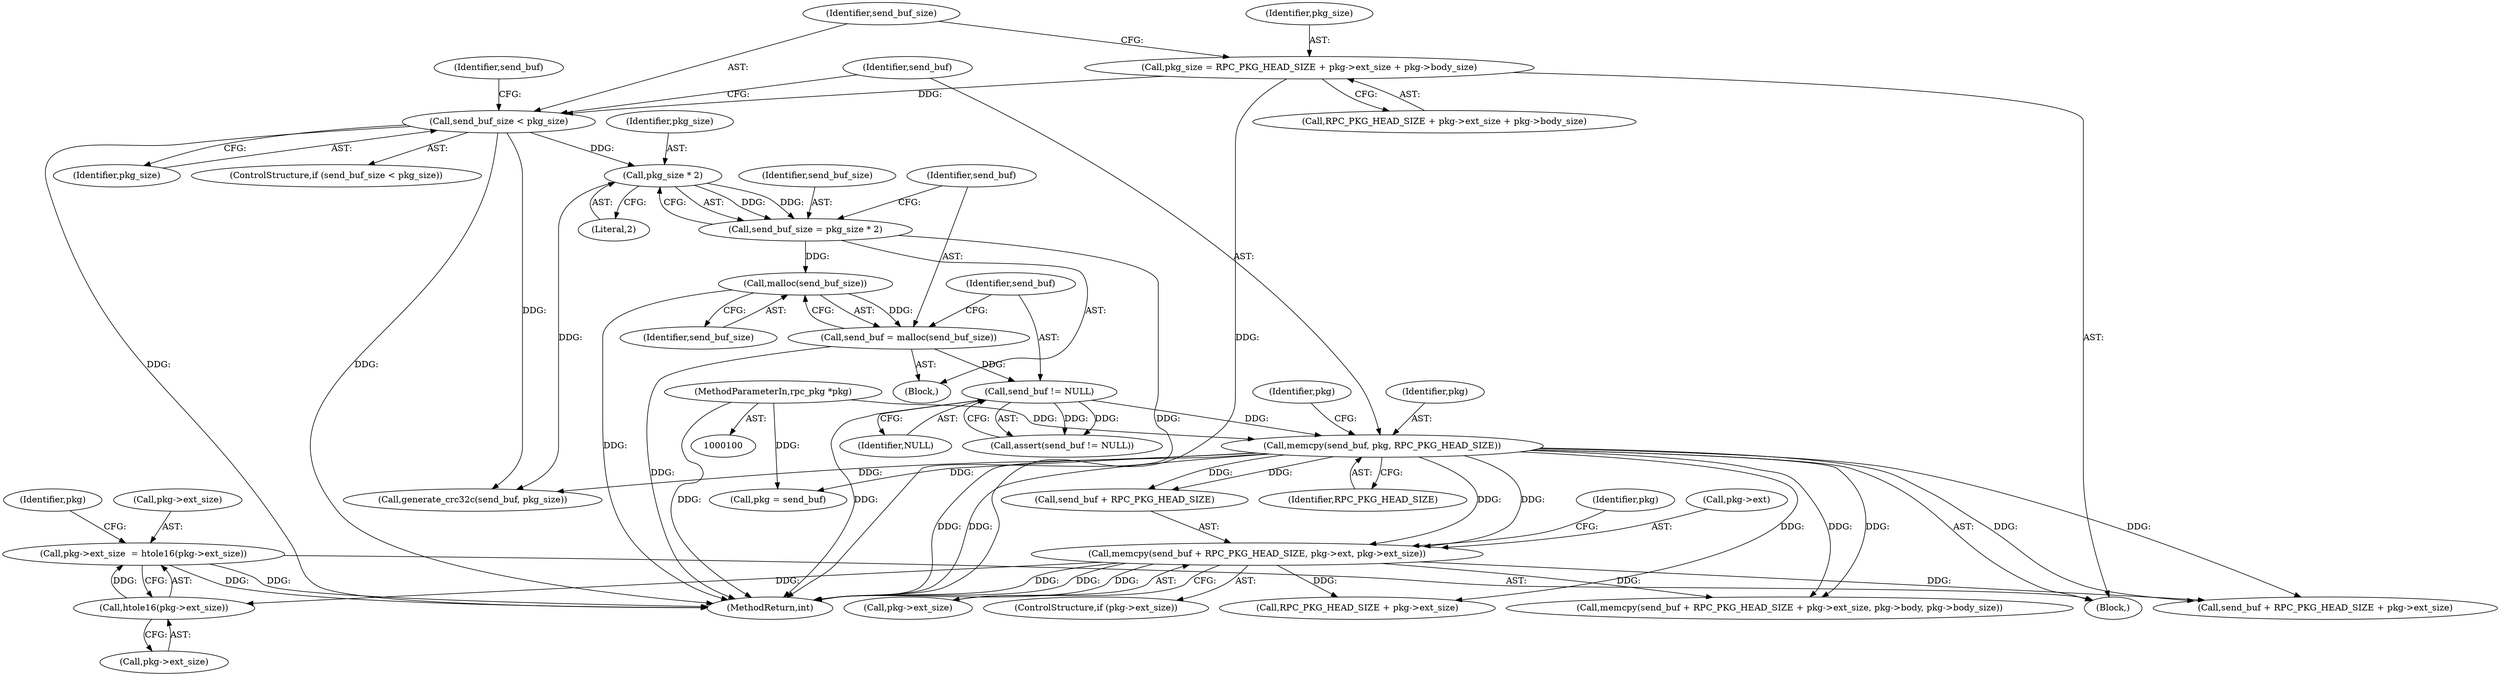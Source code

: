 digraph "0_viabtc_exchange_server_4a7c27bfe98f409623d4d857894d017ff0672cc9#diff-515c81af848352583bff286d6224875f_1@pointer" {
"1000234" [label="(Call,pkg->ext_size  = htole16(pkg->ext_size))"];
"1000238" [label="(Call,htole16(pkg->ext_size))"];
"1000149" [label="(Call,memcpy(send_buf + RPC_PKG_HEAD_SIZE, pkg->ext, pkg->ext_size))"];
"1000141" [label="(Call,memcpy(send_buf, pkg, RPC_PKG_HEAD_SIZE))"];
"1000138" [label="(Call,send_buf != NULL)"];
"1000133" [label="(Call,send_buf = malloc(send_buf_size))"];
"1000135" [label="(Call,malloc(send_buf_size))"];
"1000128" [label="(Call,send_buf_size = pkg_size * 2)"];
"1000130" [label="(Call,pkg_size * 2)"];
"1000120" [label="(Call,send_buf_size < pkg_size)"];
"1000108" [label="(Call,pkg_size = RPC_PKG_HEAD_SIZE + pkg->ext_size + pkg->body_size)"];
"1000101" [label="(MethodParameterIn,rpc_pkg *pkg)"];
"1000133" [label="(Call,send_buf = malloc(send_buf_size))"];
"1000143" [label="(Identifier,pkg)"];
"1000161" [label="(Identifier,pkg)"];
"1000177" [label="(Call,pkg = send_buf)"];
"1000239" [label="(Call,pkg->ext_size)"];
"1000156" [label="(Call,pkg->ext_size)"];
"1000265" [label="(MethodReturn,int)"];
"1000137" [label="(Call,assert(send_buf != NULL))"];
"1000128" [label="(Call,send_buf_size = pkg_size * 2)"];
"1000150" [label="(Call,send_buf + RPC_PKG_HEAD_SIZE)"];
"1000141" [label="(Call,memcpy(send_buf, pkg, RPC_PKG_HEAD_SIZE))"];
"1000134" [label="(Identifier,send_buf)"];
"1000252" [label="(Call,generate_crc32c(send_buf, pkg_size))"];
"1000123" [label="(Block,)"];
"1000125" [label="(Identifier,send_buf)"];
"1000166" [label="(Call,RPC_PKG_HEAD_SIZE + pkg->ext_size)"];
"1000164" [label="(Call,send_buf + RPC_PKG_HEAD_SIZE + pkg->ext_size)"];
"1000119" [label="(ControlStructure,if (send_buf_size < pkg_size))"];
"1000142" [label="(Identifier,send_buf)"];
"1000140" [label="(Identifier,NULL)"];
"1000120" [label="(Call,send_buf_size < pkg_size)"];
"1000110" [label="(Call,RPC_PKG_HEAD_SIZE + pkg->ext_size + pkg->body_size)"];
"1000145" [label="(ControlStructure,if (pkg->ext_size))"];
"1000129" [label="(Identifier,send_buf_size)"];
"1000234" [label="(Call,pkg->ext_size  = htole16(pkg->ext_size))"];
"1000138" [label="(Call,send_buf != NULL)"];
"1000108" [label="(Call,pkg_size = RPC_PKG_HEAD_SIZE + pkg->ext_size + pkg->body_size)"];
"1000144" [label="(Identifier,RPC_PKG_HEAD_SIZE)"];
"1000130" [label="(Call,pkg_size * 2)"];
"1000244" [label="(Identifier,pkg)"];
"1000135" [label="(Call,malloc(send_buf_size))"];
"1000121" [label="(Identifier,send_buf_size)"];
"1000235" [label="(Call,pkg->ext_size)"];
"1000101" [label="(MethodParameterIn,rpc_pkg *pkg)"];
"1000139" [label="(Identifier,send_buf)"];
"1000149" [label="(Call,memcpy(send_buf + RPC_PKG_HEAD_SIZE, pkg->ext, pkg->ext_size))"];
"1000238" [label="(Call,htole16(pkg->ext_size))"];
"1000153" [label="(Call,pkg->ext)"];
"1000163" [label="(Call,memcpy(send_buf + RPC_PKG_HEAD_SIZE + pkg->ext_size, pkg->body, pkg->body_size))"];
"1000109" [label="(Identifier,pkg_size)"];
"1000132" [label="(Literal,2)"];
"1000122" [label="(Identifier,pkg_size)"];
"1000147" [label="(Identifier,pkg)"];
"1000131" [label="(Identifier,pkg_size)"];
"1000104" [label="(Block,)"];
"1000136" [label="(Identifier,send_buf_size)"];
"1000234" -> "1000104"  [label="AST: "];
"1000234" -> "1000238"  [label="CFG: "];
"1000235" -> "1000234"  [label="AST: "];
"1000238" -> "1000234"  [label="AST: "];
"1000244" -> "1000234"  [label="CFG: "];
"1000234" -> "1000265"  [label="DDG: "];
"1000234" -> "1000265"  [label="DDG: "];
"1000238" -> "1000234"  [label="DDG: "];
"1000238" -> "1000239"  [label="CFG: "];
"1000239" -> "1000238"  [label="AST: "];
"1000149" -> "1000238"  [label="DDG: "];
"1000149" -> "1000145"  [label="AST: "];
"1000149" -> "1000156"  [label="CFG: "];
"1000150" -> "1000149"  [label="AST: "];
"1000153" -> "1000149"  [label="AST: "];
"1000156" -> "1000149"  [label="AST: "];
"1000161" -> "1000149"  [label="CFG: "];
"1000149" -> "1000265"  [label="DDG: "];
"1000149" -> "1000265"  [label="DDG: "];
"1000149" -> "1000265"  [label="DDG: "];
"1000141" -> "1000149"  [label="DDG: "];
"1000141" -> "1000149"  [label="DDG: "];
"1000149" -> "1000163"  [label="DDG: "];
"1000149" -> "1000164"  [label="DDG: "];
"1000149" -> "1000166"  [label="DDG: "];
"1000141" -> "1000104"  [label="AST: "];
"1000141" -> "1000144"  [label="CFG: "];
"1000142" -> "1000141"  [label="AST: "];
"1000143" -> "1000141"  [label="AST: "];
"1000144" -> "1000141"  [label="AST: "];
"1000147" -> "1000141"  [label="CFG: "];
"1000141" -> "1000265"  [label="DDG: "];
"1000141" -> "1000265"  [label="DDG: "];
"1000138" -> "1000141"  [label="DDG: "];
"1000101" -> "1000141"  [label="DDG: "];
"1000141" -> "1000150"  [label="DDG: "];
"1000141" -> "1000150"  [label="DDG: "];
"1000141" -> "1000163"  [label="DDG: "];
"1000141" -> "1000163"  [label="DDG: "];
"1000141" -> "1000164"  [label="DDG: "];
"1000141" -> "1000164"  [label="DDG: "];
"1000141" -> "1000166"  [label="DDG: "];
"1000141" -> "1000177"  [label="DDG: "];
"1000141" -> "1000252"  [label="DDG: "];
"1000138" -> "1000137"  [label="AST: "];
"1000138" -> "1000140"  [label="CFG: "];
"1000139" -> "1000138"  [label="AST: "];
"1000140" -> "1000138"  [label="AST: "];
"1000137" -> "1000138"  [label="CFG: "];
"1000138" -> "1000265"  [label="DDG: "];
"1000138" -> "1000137"  [label="DDG: "];
"1000138" -> "1000137"  [label="DDG: "];
"1000133" -> "1000138"  [label="DDG: "];
"1000133" -> "1000123"  [label="AST: "];
"1000133" -> "1000135"  [label="CFG: "];
"1000134" -> "1000133"  [label="AST: "];
"1000135" -> "1000133"  [label="AST: "];
"1000139" -> "1000133"  [label="CFG: "];
"1000133" -> "1000265"  [label="DDG: "];
"1000135" -> "1000133"  [label="DDG: "];
"1000135" -> "1000136"  [label="CFG: "];
"1000136" -> "1000135"  [label="AST: "];
"1000135" -> "1000265"  [label="DDG: "];
"1000128" -> "1000135"  [label="DDG: "];
"1000128" -> "1000123"  [label="AST: "];
"1000128" -> "1000130"  [label="CFG: "];
"1000129" -> "1000128"  [label="AST: "];
"1000130" -> "1000128"  [label="AST: "];
"1000134" -> "1000128"  [label="CFG: "];
"1000128" -> "1000265"  [label="DDG: "];
"1000130" -> "1000128"  [label="DDG: "];
"1000130" -> "1000128"  [label="DDG: "];
"1000130" -> "1000132"  [label="CFG: "];
"1000131" -> "1000130"  [label="AST: "];
"1000132" -> "1000130"  [label="AST: "];
"1000120" -> "1000130"  [label="DDG: "];
"1000130" -> "1000252"  [label="DDG: "];
"1000120" -> "1000119"  [label="AST: "];
"1000120" -> "1000122"  [label="CFG: "];
"1000121" -> "1000120"  [label="AST: "];
"1000122" -> "1000120"  [label="AST: "];
"1000125" -> "1000120"  [label="CFG: "];
"1000142" -> "1000120"  [label="CFG: "];
"1000120" -> "1000265"  [label="DDG: "];
"1000120" -> "1000265"  [label="DDG: "];
"1000108" -> "1000120"  [label="DDG: "];
"1000120" -> "1000252"  [label="DDG: "];
"1000108" -> "1000104"  [label="AST: "];
"1000108" -> "1000110"  [label="CFG: "];
"1000109" -> "1000108"  [label="AST: "];
"1000110" -> "1000108"  [label="AST: "];
"1000121" -> "1000108"  [label="CFG: "];
"1000108" -> "1000265"  [label="DDG: "];
"1000101" -> "1000100"  [label="AST: "];
"1000101" -> "1000265"  [label="DDG: "];
"1000101" -> "1000177"  [label="DDG: "];
}
